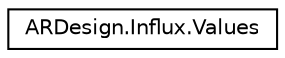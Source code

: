 digraph "Graphical Class Hierarchy"
{
 // LATEX_PDF_SIZE
  edge [fontname="Helvetica",fontsize="10",labelfontname="Helvetica",labelfontsize="10"];
  node [fontname="Helvetica",fontsize="10",shape=record];
  rankdir="LR";
  Node0 [label="ARDesign.Influx.Values",height=0.2,width=0.4,color="black", fillcolor="white", style="filled",URL="$struct_a_r_design_1_1_influx_1_1_values.html",tooltip=" "];
}

